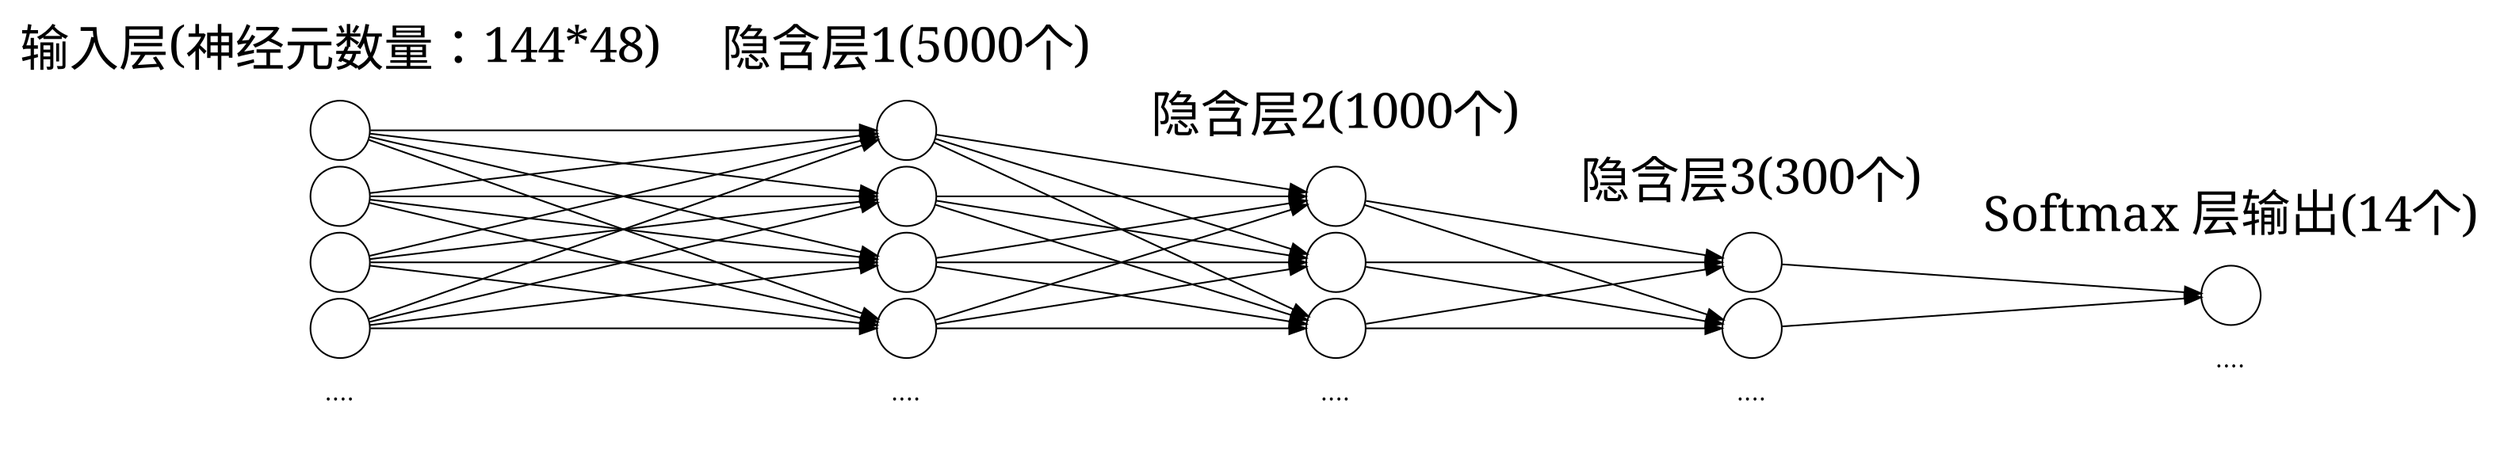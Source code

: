 digraph G {
	compound = true;
    rankdir=LR;
    splines=line;
    nodesep=.05;
    
    node [label=""];
    ordering=out;
 
	subgraph cluster_0 {
		rank=same;
		color=white;
                node [style=solid, shape=circle];
		x1 x2 x3 x4 x_;
		label = "输入层(神经元数量：144*48)";
		fontname="SimSun";
		fontsize=30.0;
	}

	subgraph cluster_1 {
		rank=same;
		color=white;
                node [style=solid, shape=circle];
		h11 h12 h13 h14 h1_;
		label = "隐含层1(5000个)";
		fontsize=30.0;
		fontname="SimSun";
	}

	subgraph cluster_2 {
		rank=same;
		color=white;
                node [style=solid, shape=circle];
		h21 h22 h23 h2_;
		label = "隐含层2(1000个)";
		fontsize=30.0;
		fontname="SimSun";
	}

	subgraph cluster_3 {
		rank=same;
		color=white;
                node [style=solid, shape=circle];
		h31 h32 h3_;
		label = "隐含层3(300个)";
		fontsize=30.0;
		fontname="SimSun";
	}

	subgraph cluster_4 {
		rank=same;
		color=white;
                node [style=solid, shape=circle];
		s1 s_;
		label = "Softmax 层输出(14个)";
		fontsize=30.0;
		fontname="SimSun";
	}

	x_[label="....", style="", shape="none"];
	h1_[label="....", style="", shape="none"];
	h2_[label="....", style="", shape="none"];
	h3_[label="....", style="", shape="none"];
	s_[label="....", style="", shape="none"];
	{x1 x2 x3 x4} -> {h11 h12 h13 h14};
	{h11 h12 h13 h14} -> {h21 h22 h23};
	{h21 h22 h23} -> {h31 h32};
	{h31 h32} -> {s1};

}